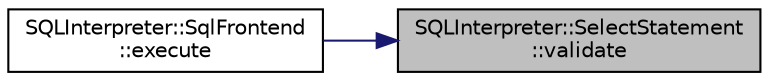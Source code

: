 digraph "SQLInterpreter::SelectStatement::validate"
{
 // LATEX_PDF_SIZE
  edge [fontname="Helvetica",fontsize="10",labelfontname="Helvetica",labelfontsize="10"];
  node [fontname="Helvetica",fontsize="10",shape=record];
  rankdir="RL";
  Node1 [label="SQLInterpreter::SelectStatement\l::validate",height=0.2,width=0.4,color="black", fillcolor="grey75", style="filled", fontcolor="black",tooltip=" "];
  Node1 -> Node2 [dir="back",color="midnightblue",fontsize="10",style="solid",fontname="Helvetica"];
  Node2 [label="SQLInterpreter::SqlFrontend\l::execute",height=0.2,width=0.4,color="black", fillcolor="white", style="filled",URL="$class_s_q_l_interpreter_1_1_sql_frontend.html#a0241b990f442c18eda833dbb3b96acea",tooltip=" "];
}
